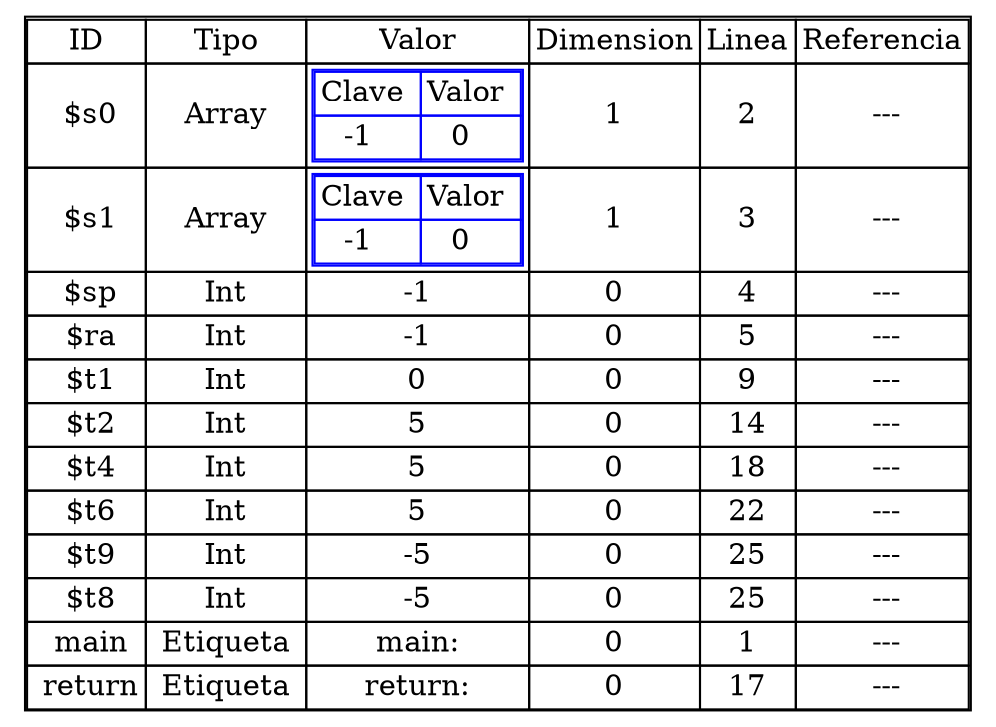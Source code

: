 digraph {
node0 [    shape=plaintext
    label=<

      <table cellspacing='0'>
      <tr><td>ID</td><td>Tipo</td><td>Valor</td><td>Dimension</td><td>Linea</td><td>Referencia</td></tr>
<tr> <td> $s0</td><td> Array </td><td> 
<table color='blue' cellspacing='0'>
<tr><td>Clave </td><td>Valor </td></tr>
<tr><td>-1  </td><td>0  </td></tr></table> </td><td> 1 </td><td> 2 </td><td> ---</td> </tr><tr> <td> $s1</td><td> Array </td><td> 
<table color='blue' cellspacing='0'>
<tr><td>Clave </td><td>Valor </td></tr>
<tr><td>-1  </td><td>0  </td></tr></table> </td><td> 1 </td><td> 3 </td><td> ---</td> </tr><tr> <td> $sp</td><td> Int </td><td> -1 </td><td> 0 </td><td> 4 </td><td> ---</td> </tr><tr> <td> $ra</td><td> Int </td><td> -1 </td><td> 0 </td><td> 5 </td><td> ---</td> </tr><tr> <td> $t1</td><td> Int </td><td> 0 </td><td> 0 </td><td> 9 </td><td> ---</td> </tr><tr> <td> $t2</td><td> Int </td><td> 5 </td><td> 0 </td><td> 14 </td><td> ---</td> </tr><tr> <td> $t4</td><td> Int </td><td> 5 </td><td> 0 </td><td> 18 </td><td> ---</td> </tr><tr> <td> $t6</td><td> Int </td><td> 5 </td><td> 0 </td><td> 22 </td><td> ---</td> </tr><tr> <td> $t9</td><td> Int </td><td> -5 </td><td> 0 </td><td> 25 </td><td> ---</td> </tr><tr> <td> $t8</td><td> Int </td><td> -5 </td><td> 0 </td><td> 25 </td><td> ---</td> </tr><tr> <td> main</td><td> Etiqueta </td><td> main: </td><td> 0 </td><td> 1 </td><td> ---</td> </tr><tr> <td> return</td><td> Etiqueta </td><td> return: </td><td> 0 </td><td> 17 </td><td> ---</td> </tr>    </table>
>];}
